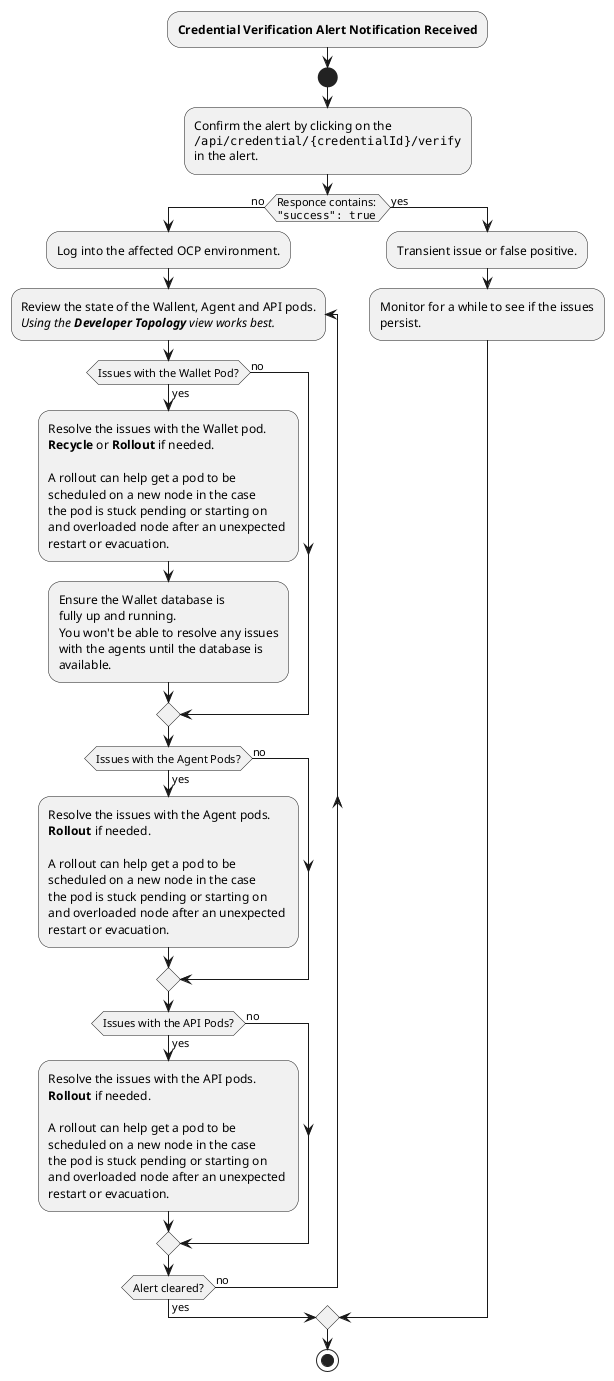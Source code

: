 @startuml

:**Credential Verification Alert Notification Received**;
start
:Confirm the alert by clicking on the 
""/api/credential/{credentialId}/verify""
in the alert.;
if (Responce contains: \n"""success": true"") then (no)
  :Log into the affected OCP environment.;
  repeat :Review the state of the Wallent, Agent and API pods.\n//Using the **Developer Topology** view works best.//;
    if(Issues with the Wallet Pod?) then (yes)
      :Resolve the issues with the Wallet pod.
      **Recycle** or **Rollout** if needed.

      A rollout can help get a pod to be
      scheduled on a new node in the case 
      the pod is stuck pending or starting on
      and overloaded node after an unexpected 
      restart or evacuation.;
      :Ensure the Wallet database is
      fully up and running.
      You won't be able to resolve any issues
      with the agents until the database is
      available.;
    else (no)
    endif
    if(Issues with the Agent Pods?) then (yes)
      :Resolve the issues with the Agent pods.
      **Rollout** if needed.
      
      A rollout can help get a pod to be
      scheduled on a new node in the case 
      the pod is stuck pending or starting on
      and overloaded node after an unexpected 
      restart or evacuation.;
    else (no)
    endif
    if(Issues with the API Pods?) then (yes)
      :Resolve the issues with the API pods.
      **Rollout** if needed.
      
      A rollout can help get a pod to be
      scheduled on a new node in the case 
      the pod is stuck pending or starting on
      and overloaded node after an unexpected 
      restart or evacuation.;
    else (no)
    endif
  repeat while (Alert cleared?) is (no) not (yes)
else (yes)
    :Transient issue or false positive.;
    :Monitor for a while to see if the issues
    persist.;
endif
stop
@enduml
